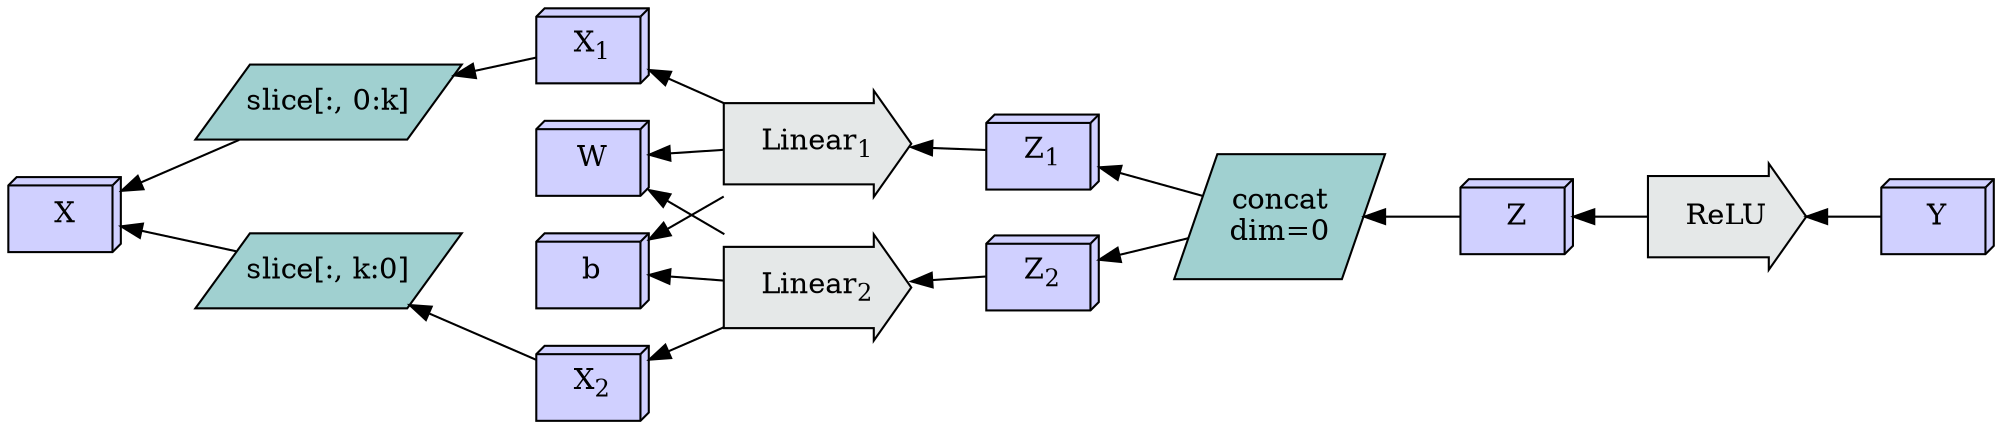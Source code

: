 digraph D {
    rankdir=RL;
    X, X_1, X_2, W, b, Z, Z_1, Z_2, Y [shape=box3d, fillcolor="#d0d0ff", style=filled];
    Linear_1, Linear_2, ReLU [
        shape=rarrow,
        margin=0.25,
        style=filled,
        fillcolor="#E5E8E8",
    ];

    X_1 [label=<X<sub>1</sub>>];
    X_2 [label=<X<sub>2</sub>>];

    Linear_1 [label=<Linear<sub>1</sub>>];
    Linear_2 [label=<Linear<sub>2</sub>>];
    Z_1 [label=<Z<sub>1</sub>>];
    Z_2 [label=<Z<sub>2</sub>>];

    SX0 [
      label=<slice[:, 0:k]>,
      margin=0,
      shape=parallelogram,
      style=filled,
      fillcolor="#a0d0d0",
      color=black,
    ];
    SX1 [
      label=<slice[:, k:0]>,
      margin=0,
      shape=parallelogram,
      style=filled,
      fillcolor="#a0d0d0",
      color=black,
    ];

    SX0 -> X;
    SX1 -> X;

    X_1 -> SX0;
    X_2 -> SX1;

    Linear_1 -> X_1;
    Linear_1 -> W;
    Linear_1 -> b;
    Z_1 -> Linear_1;

    Linear_2 -> X_2;
    Linear_2 -> W;
    Linear_2 -> b;
    Z_2 -> Linear_2;

    SZ [
      label=<
         <table border="0" cellspacing="0" cellpadding="0">
           <tr><td>concat</td></tr>
           <tr><td>dim=0</td></tr>
           </table>
      >,
      margin=0,
      shape=parallelogram,
      style=filled,
      fillcolor="#a0d0d0",
      color=black,
    ];
    SZ -> Z_1;
    SZ -> Z_2;
    Z -> SZ;

    ReLU -> Z;
    Y -> ReLU;
}
